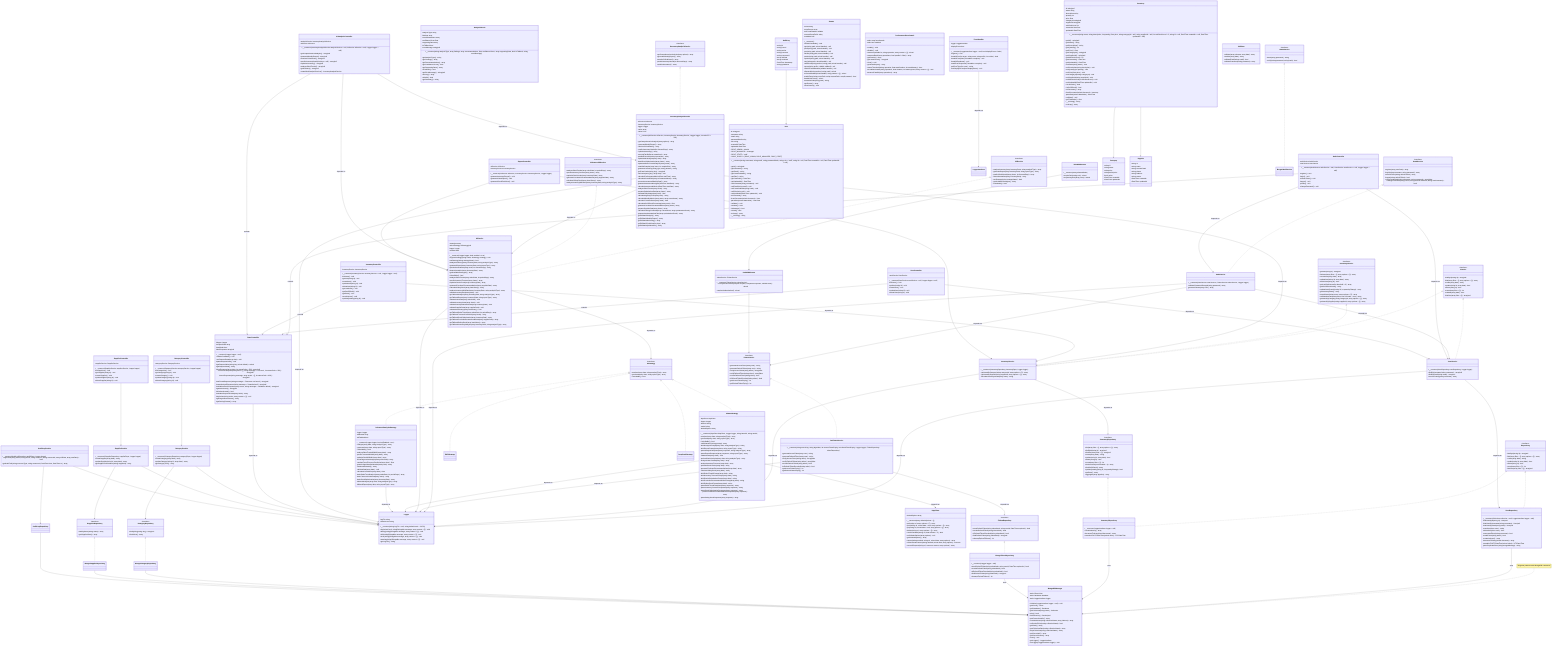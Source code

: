classDiagram
    note for MongoDBManager "Singleton pattern untuk MongoDB connection"
    
    %% ========== Interfaces / Abstractions ==========
    class IRepository {
        <<interface>>
        +findById(string id) array|null
        +find(array filter = [], array options = []) array
        +create(array data) string
        +update(string id, array data) bool
        +delete(string id) bool
        +count(array filter = []) int
        +findOne(array filter = []) array|null
    }

    class IInventoryRepository {
        <<interface>>
        +find(array filter = [], array options = []) array
        +findById(string id) array|null
        +findOne(array filter = []) array|null
        +create(array data) string
        +update(string id, array data) bool
        +delete(string id) bool
        +count(array filter = []) int
        +findLowStock(int threshold = 0) array
        +findOutOfStock() array
        +updateQuantity(string id, int quantityChange) bool
        +getStats() array
        +aggregate(array pipeline) array
    }

    class IService {
        <<interface>>
        +findById(string id) array|null
        +find(array filter = [], array options = []) array
        +create(array data) array
        +update(string id, array data) bool
        +delete(string id) bool
        +count(array filter = []) int
        +validate(array data) bool
        +findOne(array filter = []) array|null
    }

    class IAuthService {
        <<interface>>
        +register(array userData) array
        +login(string username, string password) array
        +refreshToken(string refreshToken) array
        +logout(string refreshToken) bool
        +verifyCredentials(string username, string password) array|false
        +changePassword(string userId, string currentPassword, string newPassword) bool
    }

    class ITokenService {
        <<interface>>
        +generateAccessToken(array user) string
        +generateRefreshToken(array user) string
        +verifyAccessToken(string token) array|false
        +verifyRefreshToken(string token) array|false
        +revokeRefreshToken(string token) bool
        +isRefreshTokenRevoked(string token) bool
        +getAccessTokenExpiry() int
        +getRefreshTokenExpiry() int
    }

    class ITokenRepository {
        <<interface>>
        +storeRefreshToken(string tokenHash, string userId, DateTime expiresAt) bool
        +revokeRefreshToken(string tokenHash) bool
        +isRefreshTokenRevoked(string tokenHash) bool
        +findRefreshToken(string tokenHash) array|null
        +cleanupExpiredTokens() int
    }

    class IInventoryService {
        <<interface>>
        +getItem(string id) array|null
        +listItems(array filter = [], array options = []) array
        +createItem(array data) array
        +updateItem(string id, array data) array
        +deleteItem(string id) bool
        +getLowStockItems(int threshold = 0) array
        +getOutOfStockItems() array
        +updateItemQuantity(string id, int quantityChange) array
        +getInventoryStats() array
        +searchItems(string query, array options = []) array
        +validateItemData(array data, bool isCreate = true) array
        +getItemsByCategory(string categoryId, array options = []) array
        +getItemsBySupplier(string supplierId, array options = []) array
    }

    class IAIService {
        <<interface>>
        +analyzeInventory(array inventoryData, string analysisType) array
        +generateReport(array inventoryData, string reportType) array
        +predictStockNeeds(array items, int forecastDays) array
        +detectAnomalies(array inventoryData) array
        +setStrategy(string strategyName) bool
        +getAvailableStrategies() array
        +isAvailable() bool
    }

    class IAdvancedAIService {
        <<interface>>
        +analyzeSalesTrends(array salesData, int periodDays) array
        +predictInventoryTurnover(array items) array
        +optimizeStockLevels(array inventoryData) array
        +generatePurchaseRecommendations(array supplierData) array
        +calculateSafetyStock(array itemHistory) array
        +analyzeInventoryWithStats(array inventoryData, string analysisType) array
    }

    class IInventoryAnalysisService {
        <<interface>>
        +getComprehensiveAnalysis(array options) array
        +generateWeeklyReport() array
        +monitorCriticalItems() array
        +predictInventoryNeeds(int forecastDays) array
        +optimizeInventory() array
    }

    class AIStrategy {
        <<interface>>
        +analyze(array data, string analysisType) array
        +generate(array data, string reportType) array
        +isAvailable() bool
    }

    %% ========== Concrete Implementations ==========
    class UserRepository {
        +__construct(Collection collection = null, LoggerInterface logger = null)
        +findUserById(string id) User|null
        +findUserByUsername(string username) User|null
        +findUserByEmail(string email) User|null
        +saveUser(User user) string
        +deleteUser(User user) bool
        +usernameExists(string username) bool
        +emailExists(string email) bool
        +createIndexes() array
        -documentToArray(mixed document) array
        -normalizeToUTCDateTime(mixed value) UTCDateTime
        -parseDuplicateError(string mongoMessage) string
    }

    class InventoryRepository {
        +__construct(LoggerInterface logger = null)
        +createIndexes() array
        -documentToArray(mixed document) array
        -normalizeToUTCDateTime(mixed value) UTCDateTime
    }

    class MongoTokenRepository {
        +__construct(Logger logger = null)
        +storeRefreshToken(string tokenHash, string userId, DateTime expiresAt) bool
        +revokeRefreshToken(string tokenHash) bool
        +isRefreshTokenRevoked(string tokenHash) bool
        +findRefreshToken(string tokenHash) array|null
        +cleanupExpiredTokens() int
    }

    class MongoDBManager {
        -static Client client
        -static Database database
        -static LoggerInterface logger
        +initialize(LoggerInterface logger = null) void
        +getClient() Client
        +getDatabase() Database
        +getCollection(string name) Collection
        +ping() bool
        +startSession() Session|null
        +getConnectionInfo() array
        +createIndexes(string collectionName, array indexes) array
        +collectionExists(string collectionName) bool
        +getStats() array
        +getCollectionStats(string collectionName) array
        +dropCollection(string collectionName) array
        +getServerInfo() array
        +getServerVersion() array
        +reset() void
        +getLogger() LoggerInterface
        +setLogger(LoggerInterface logger) void
    }

    class UserService {
        +__construct(UserRepository userRepository, Logger logger)
        +findByUsername(string username) array|null
        +findByEmail(string email) array|null
        -convertToArray(array userData) array
    }

    class InventoryService {
        +__construct(IInventoryRepository inventoryRepo, Logger logger)
        +getItemsByCategory(string categoryId, array options = []) array
        +getItemsBySupplier(string supplierId, array options = []) array
        -calculateInventoryHealth(array stats) string
    }

    class AuthService {
        +__construct(UserService userService, ITokenService tokenService, Logger logger)
        +validatePasswordStrength(string password) array
        -generateTokens(array user) array
    }

    class JwtTokenService {
        +__construct(string secretKey, string algorithm, int accessTokenExpiry, int refreshTokenExpiry, Logger logger, ITokenRepository tokenRepository)
        +generateAccessToken(array user) string
        +generateRefreshToken(array user) string
        +verifyAccessToken(string token) array|false
        +verifyRefreshToken(string token) array|false
        +revokeRefreshToken(string token) bool
        +isRefreshTokenRevoked(string token) bool
        +getAccessTokenExpiry() int
        +getRefreshTokenExpiry() int
    }

    class AIService {
        -strategies array
        -activeStrategy AIStrategy|null
        -logger Logger
        -enabled bool
        +__construct(Logger logger, bool enabled = true)
        +registerStrategy(string name, AIStrategy strategy) void
        +setStrategy(string strategyName) bool
        +analyzeInventory(array inventoryData, string analysisType) array
        +generateReport(array inventoryData, string reportType) array
        +predictStockNeeds(array items, int forecastDays) array
        +detectAnomalies(array inventoryData) array
        +getAvailableStrategies() array
        +isAvailable() bool
        +analyzeSalesTrends(array salesData, int periodDays) array
        +predictInventoryTurnover(array items) array
        +optimizeStockLevels(array inventoryData) array
        +generatePurchaseRecommendations(array supplierData) array
        +calculateSafetyStock(array itemHistory) array
        +analyzeInventoryWithStats(array inventoryData, string analysisType) array
        -validateInventoryData(array data) void
        -getFallbackAnalysis(array inventoryData, string analysisType) array
        -getFallbackReport(array inventoryData, string reportType) array
        -validateSalesData(array salesData) void
        -validateInventoryItems(array items) void
        -validateStockOptimizationData(array inventoryData) void
        -validateSupplierData(array supplierData) void
        -validateItemHistory(array itemHistory) void
        -getFallbackSalesTrends(array salesData, int periodDays) array
        -getFallbackTurnoverPrediction(array items) array
        -getFallbackStockOptimization(array inventoryData) array
        -getFallbackPurchaseRecommendations(array supplierData) array
        -getFallbackSafetyStock(array itemHistory) array
        -getFallbackInventoryAnalysis(array inventoryData, string analysisType) array
    }

    class OllamaStrategy {
        -httpClient HttpClient
        -logger Logger
        -baseUrl string
        -model string
        -defaultOptions array
        +__construct(HttpClient httpClient, Logger logger, string baseUrl, string model)
        +analyze(array data, string analysisType) array
        +generate(array data, string reportType) array
        +isAvailable() bool
        -callOllamaAPI(string prompt) array
        -buildAnalysisPrompt(array data, string analysisType) string
        -buildReportPrompt(array data, string reportType) string
        -parseAnalysisResponse(array response, string analysisType) array
        -parseReportResponse(array response, string reportType) array
        -validateData(array data) void
        -performBasicAnalysis(array data, string analysisType) array
        -analyzeSalesTrends(array data) array
        -analyzeInventoryTurnover(array data) array
        -optimizeStockLevels(array data) array
        -generatePurchaseRecommendations(array data) array
        -calculateSafetyStock(array data) array
        -buildSalesTrendsPrompt(array data) string
        -buildInventoryTurnoverPrompt(array data) string
        -buildStockOptimizationPrompt(array data) string
        -buildPurchaseRecommendationsPrompt(array data) string
        -buildSafetyStockPrompt(array data) string
        -parseSalesTrendsResponse(array response) array
        -parseInventoryTurnoverResponse(array response) array
        -parseStockOptimizationResponse(array response) array
        -parsePurchaseRecommendationsResponse(array response) array
        -parseSafetyStockResponse(array response) array
    }

    class AdvancedAnalysisStrategy {
        -logger Logger
        -mlModels array
        -mlEnabled bool
        +__construct(Logger logger, bool mlEnabled = true)
        +analyze(array data, string analysisType) array
        +generate(array data, string reportType) array
        +isAvailable() bool
        -analyzeSalesTrendsWithML(array data) array
        -predictTurnoverWithML(array data) array
        -optimizeStockWithML(array data) array
        -linearRegressionAnalysis(array salesData) array
        -randomForestTurnoverPrediction(array item) float
        -geneticAlgorithmOptimization(array item) array
        -initializeMLModels() array
        -validateData(array data) void
        -calculateConfidence(array data) float
        -basicSalesTrendAnalysis(array salesData, int periodDays) array
        -basicTurnoverPrediction(array items) array
        -basicStockOptimization(array inventoryData) array
        -fallbackAnalysis(array data, string analysisType) array
        -fallbackReport(array data, string reportType) array
    }

    class InventoryAnalysisService {
        -aiService AIService
        -inventoryService InventoryService
        -logger Logger
        -cache array
        -cacheTtl int
        +__construct(AIService aiService, InventoryService inventoryService, Logger logger, int cacheTtl = 300)
        +getComprehensiveAnalysis(array options) array
        +generateWeeklyReport() array
        +monitorCriticalItems() array
        +predictInventoryNeeds(int forecastDays) array
        +optimizeInventory() array
        -executeParallel(array operations) array
        -parallelExecution(array operations) array
        -optimizedAIAnalysis(array data) array
        -batchStockOptimization(array items) array
        -optimizedSalesTrendsAnalysis(array items) array
        -stratifiedSample(array items, int sampleSize) array
        -generateCacheKey(string type, array params) string
        -getFromCache(string key) array|null
        -setCache(string key, array data) void
        -calculatePerformanceMetrics(float startTime) array
        -calculateOverallRisk(array recommendations) string
        -processIncrementalWeeklyData() array
        -generateIncrementalInsights(DateTime startDate) array
        -calculateIncrementalMetrics(DateTime startDate) array
        -analyzeSalesTrends(array items) array
        -prepareOptimizationData(array items) array
        -estimateDailyUsage(array item) float
        -calculateUrgencyLevel(array item) string
        -calculateWeeklyMetrics(array stats, array recentItems) array
        -calculateTurnoverRatio(array stats) float
        -calculateOutOfStockPercentage(array stats) float
        -generatePurchaseRecommendations(array items) array
        -prepareSupplierData(array items) array
        -calculateSavingsPotential(array currentItems, array optimizationResult) array
        -generateImplementationPlan(array optimizationResult) array
        -getFallbackAnalysis() array
        -getFallbackWeeklyReport() array
        -getFallbackMonitoring() array
        -getFallbackPrediction(int days) array
        -getFallbackOptimization() array
    }

    class AnalysisResult {
        -analysisType string
        -findings array
        -recommendations array
        -confidenceScore float
        -supportingData array
        -isFallback bool
        -errorMessage string|null
        +__construct(string analysisType, array findings, array recommendations, float confidenceScore, array supportingData, bool isFallback, string errorMessage)
        +getAnalysisType() string
        +getFindings() array
        +getRecommendations() array
        +getConfidenceScore() float
        +getSupportingData() array
        +isFallback() bool
        +getErrorMessage() string|null
        +toArray() array
        +isValid() bool
        +getSummary() string
    }

    class BaseController {
        #logger Logger
        #requestData array
        #testMode bool
        #lastResponse array|null
        +__construct(Logger logger = null)
        +enableTestMode() void
        +setRequestData(array data) void
        #parseRequestData() void
        #getRequestValue(string key, mixed default) mixed
        #getRequestData() array
        #jsonResponse(array data, int statusCode = 200) array|null
        #successResponse(array data = [], string message = 'Success', int statusCode = 200) array|null
        #errorResponse(string message, array errors = [], int statusCode = 400) array|null
        #notFoundResponse(string message = 'Resource not found') array|null
        #unauthorizedResponse(string message = 'Unauthorized') array|null
        #validationErrorResponse(array errors, string message = 'Validation failed') array|null
        #getAuthUserId() string|null
        #isAuthenticated() bool
        #validateRequiredFields(array fields) array
        #logAction(string action, array context = []) void
        #getPaginationParams() array
        #getSortingParams() array
    }

    class AuthController {
        -authService AuthService
        -userService UserService
        +__construct(AuthService authService = null, UserService userService = null, Logger logger = null)
        +register() void
        +login() void
        +refreshToken() void
        +logout() void
        +profile() void
        +changePassword() void
    }

    class UserController {
        -userService UserService
        +__construct(UserService userService = null, Logger logger = null)
        +listUsers() void
        +getUser(string id) void
        +createUser() void
        +updateUser(string id) void
        +deleteUser(string id) void
    }

    class InventoryController {
        -inventoryService InventoryService
        +__construct(InventoryService inventoryService = null, Logger logger = null)
        +listItems() void
        +getItem(string id) void
        +createItem() void
        +updateItem(string id) void
        +deleteItem(string id) void
        +getLowStock() void
        +getOutOfStock() void
        +getStats() void
        +searchItems() void
        +updateQuantity(string id) void
    }

    class AIAnalysisController {
        -analysisService InventoryAnalysisService
        -aiService AIService
        +__construct(InventoryAnalysisService analysisService = null, AIService aiService = null, Logger logger = null)
        +getComprehensiveAnalysis() array|null
        +generateWeeklyReport() array|null
        +monitorCriticalItems() array|null
        +predictInventoryNeeds(int days = null) array|null
        +optimizeInventory() array|null
        +analyzeSalesTrends() array|null
        +getAIStatus() array|null
        -createMockAnalysisService() InventoryAnalysisService
    }

    class ErrorHandler {
        -logger LoggerInterface
        -displayErrors bool
        +__construct(LoggerInterface logger = null, bool displayErrors = false)
        +register() void
        +handleError(int errno, string errstr, string errfile, int errline) bool
        +handleException(Throwable exception) void
        +handleShutdown() void
        -sendErrorResponse(Throwable exception) void
        -getErrorType(int errno) string
        +setDisplayErrors(bool displayErrors) void
    }

    class Router {
        -routes array
        -routeGroups array
        -notFoundHandler callable
        -currentGroupPrefix string
        -testMode bool
        +__construct()
        +enableTestMode() void
        +get(string path, mixed handler) self
        +post(string path, mixed handler) self
        +put(string path, mixed handler) self
        +delete(string path, mixed handler) self
        +patch(string path, mixed handler) self
        +options(string path, mixed handler) self
        +any(string path, mixed handler) self
        +addRoute(string method, string path, mixed handler) self
        +group(string prefix, callable callback) self
        +setNotFoundHandler(callable handler) self
        +dispatch(string method, string path) mixed
        -executeHandler(mixed handler, array params = []) mixed
        -matchRoute(string routePath, string requestPath, array& params) bool
        -handleNotFound() mixed
        -normalizePath(string path) string
        +getRoutes() array
        +clearRoutes() void
    }

    class Logger {
        -logFile string
        -defaultLevel string
        +__construct(string logFile = null, string defaultLevel = 'INFO')
        +log(mixed level, string|Stringable message, array context = []) void
        +debug(string|Stringable message, array context = []) void
        +info(string|Stringable message, array context = []) void
        +error(string|Stringable message, array context = []) void
        +warning(string|Stringable message, array context = []) void
        +getLogFile() string
    }

    class HttpClient {
        -defaultOptions array
        +__construct(array defaultOptions = [])
        +get(string url, array options = []) array
        +post(string url, mixed data = null, array options = []) array
        +put(string url, mixed data = null, array options = []) array
        +delete(string url, array options = []) array
        +isUrlReachable(string url, float timeout = 5) bool
        +setDefaultOptions(array options) void
        +getDefaultOptions() array
        -request(string method, string url, mixed data, array options) array
        -createStreamContext(string method, mixed data, array options) resource
        -executeRequest(string url, resource context, array options) array
    }

    class PerformanceBenchmark {
        -static array benchmarks
        -static bool enabled
        +enable() void
        +disable() void
        +measure(callable fn, string operation, array context = []) mixed
        +measureBatch(array operations, bool parallel = false) array
        +getResults() array
        +getLatestResult() array|null
        +clear() void
        +generateReport() array
        +meetsThreshold(string operation, float maxDuration, int maxMemory) bool
        -recordBenchmark(string operation, float duration, int memoryUsed, array context = []) void
        -measureParallel(array operations) array
    }

    class User {
        -id string|null
        -username string
        -email string
        -passwordHash string
        -role string
        -createdAt DateTime
        -updatedAt DateTime
        +ROLE_ADMIN = 'admin'
        +ROLE_MANAGER = 'manager'
        +ROLE_STAFF = 'staff'
        +VALID_ROLES = [ROLE_ADMIN, ROLE_MANAGER, ROLE_STAFF]
        +__construct(string username, string email, string passwordHash, string role = 'staff', string id = null, DateTime createdAt = null, DateTime updatedAt = null)
        +getId() string|null
        +getUsername() string
        +getEmail() string
        +getPasswordHash() string
        +getRole() string
        +getCreatedAt() DateTime
        +getUpdatedAt() DateTime
        +setUsername(string username) void
        +setEmail(string email) void
        +setPasswordHash(string hash) void
        +setRole(string role) void
        +setUpdatedAt(DateTime updatedAt) void
        +toDocument() array
        +fromDocument(mixed document) User
        -parseDate(mixed dateValue) DateTime
        +validate() void
        +isAdmin() bool
        +isManager() bool
        +isStaff() bool
        +toArray() array
        +__toString() string
    }

    class Inventory {
        -id string|null
        -name string
        -description string
        -quantity int
        -price float
        -categoryId string|null
        -supplierId string|null
        -minStockLevel int
        -createdAt DateTime
        -updatedAt DateTime
        +__construct(string name, string description, int quantity, float price, string categoryId = null, string supplierId = null, int minStockLevel = 0, string id = null, DateTime createdAt = null, DateTime updatedAt = null)
        +getId() string|null
        +getName() string
        +getDescription() string
        +getQuantity() int
        +getPrice() float
        +getCategoryId() string|null
        +getSupplierId() string|null
        +getMinStockLevel() int
        +getCreatedAt() DateTime
        +getUpdatedAt() DateTime
        +setName(string name) void
        +setDescription(string description) void
        +setQuantity(int quantity) void
        +setPrice(float price) void
        +setCategoryId(string categoryId) void
        +setSupplierId(string supplierId) void
        +setMinStockLevel(int minStockLevel) void
        +setUpdatedAt(DateTime updatedAt) void
        +isLowStock() bool
        +isOutOfStock() bool
        +toDocument() array
        +fromDocument(mixed document) Inventory
        -parseDate(mixed dateValue) DateTime
        +validate() void
        +getTotalValue() float
        +__toString() string
        +toArray() array
    }

    %% ========== Relationships ==========
    IRepository <|.. UserRepository
    IRepository <|.. InventoryRepository
    IInventoryRepository <|.. InventoryRepository
    IService <|.. UserService
    IService <|.. InventoryService
    IAuthService <|.. AuthService
    IInventoryService <|.. InventoryService
    ITokenService <|.. JwtTokenService
    ITokenRepository <|.. MongoTokenRepository
    IAIService <|.. AIService
    IAdvancedAIService <|.. AIService
    IInventoryAnalysisService <|.. InventoryAnalysisService
    AIStrategy <|.. OllamaStrategy
    AIStrategy <|.. AdvancedAnalysisStrategy
    
    UserRepository --> MongoDBManager : uses
    InventoryRepository --> MongoDBManager : uses
    MongoTokenRepository --> MongoDBManager : uses
    
    UserService --> UserRepository : depends on
    UserService --> Logger : depends on
    
    InventoryService --> IInventoryRepository : depends on
    InventoryService --> Logger : depends on
    
    AuthService --> UserService : depends on
    AuthService --> ITokenService : depends on
    AuthService --> Logger : depends on
    
    JwtTokenService --> ITokenRepository : depends on
    JwtTokenService --> Logger : depends on
    
    AIService --> AIStrategy : depends on
    AIService --> Logger : depends on
    
    OllamaStrategy --> HttpClient : depends on
    OllamaStrategy --> Logger : depends on
    
    AdvancedAnalysisStrategy --> Logger : depends on
    
    InventoryAnalysisService --> AIService : depends on
    InventoryAnalysisService --> InventoryService : depends on
    InventoryAnalysisService --> Logger : depends on
    
    AuthController --> AuthService : depends on
    AuthController --> UserService : depends on
    AuthController --> BaseController : extends
    
    UserController --> UserService : depends on
    UserController --> BaseController : extends

    InventoryController --> InventoryService : depends on
    InventoryController --> BaseController : extends
    
    AIAnalysisController --> InventoryAnalysisService : depends on
    AIAnalysisController --> AIService : depends on
    AIAnalysisController --> BaseController : extends
    
    BaseController --> Logger : depends on
    
    ErrorHandler --> LoggerInterface : depends on

    %% ========== Planned Components (Belum Diimplementasi) ==========
    class ICategoryRepository {
        <<interface>>
        +findBySlug(string slug) array|null
        +findActive() array
    }

    class ISupplierRepository {
        <<interface>>
        +findByStatus(string status) array
        +getSupplierStats() array
    }

    class IHashService {
        <<interface>>
        +hash(string password) string
        +verify(string password, string hash) bool
    }

    class CategoryService {
        +__construct(ICategoryRepository categoryRepo, Logger logger)
        +createCategory(array data) array
        +updateCategory(string id, array data) array
        +getCategoryTree() array
    }

    class SupplierService {
        +__construct(ISupplierRepository supplierRepo, Logger logger)
        +createSupplier(array data) array
        +updateSupplier(string id, array data) array
        +getSupplierPerformance(string supplierId) array
    }

    class AuditLogService {
        +__construct(AuditLogRepository auditRepo, Logger logger)
        +logAction(string userId, string action, string resource, string resourceId, array oldData, array newData) bool
        +getAuditTrail(string resourceType, string resourceId, DateTime from, DateTime to) array
    }

    class CategoryController {
        -categoryService CategoryService
        +__construct(CategoryService categoryService, Logger logger)
        +listCategories() void
        +getCategory(string id) void
        +createCategory() void
        +updateCategory(string id) void
        +deleteCategory(string id) void
    }

    class SupplierController {
        -supplierService SupplierService
        +__construct(SupplierService supplierService, Logger logger)
        +listSuppliers() void
        +getSupplier(string id) void
        +createSupplier() void
        +updateSupplier(string id) void
        +deleteSupplier(string id) void
    }

    class ReportController {
        -aiService AIService
        -inventoryService InventoryService
        +__construct(AIService aiService, InventoryService inventoryService, Logger logger)
        +generateInventoryReport() void
        +generateSalesReport() void
        +generateStockPrediction() void
    }

    class AuthMiddleware {
        -tokenService ITokenService
        +__construct(ITokenService tokenService)
        +verifyAccessToken(Request request, Response response, callable next) mixed
        +requireAuthentication() mixed
    }
    
    class RoleMiddleware {
        +__construct(array allowedRoles)
        +requireRole(string role) mixed
        +requireAnyRole(array roles) mixed
    }
    
    class Validator {
        +validate(array schema, array data) array
        +sanitize(array data) array
        +validateEmail(string email) bool
        +validatePassword(string password) array
    }

    class Category {
        +string id
        +string name
        +string slug
        +string description
        +bool active
        +DateTime createdAt
        +DateTime updatedAt
    }

    class Supplier {
        +string id
        +string name
        +string contactEmail
        +string phone
        +string address
        +string status
        +DateTime createdAt
        +DateTime updatedAt
    }

    class AuditLog {
        +string id
        +string userId
        +string action
        +string resource
        +string resourceId
        +array oldData
        +array newData
        +DateTime timestamp
        +string ipAddress
    }

    %% ========== Future Relationships ==========
    ICategoryRepository <|.. MongoCategoryRepository
    ISupplierRepository <|.. MongoSupplierRepository
    IHashService <|.. BcryptHashService
    AIStrategy <|.. Phi3Strategy
    AIStrategy <|.. DeepSeekStrategy

    CategoryController --> CategoryService
    SupplierController --> SupplierService
    ReportController --> AIService
    ReportController --> InventoryService

    CategoryService --> ICategoryRepository
    SupplierService --> ISupplierRepository
    AuditLogService --> AuditLogRepository

    Inventory --> Category
    Inventory --> Supplier
    AuditLog --> User

    MongoCategoryRepository --> MongoDBManager
    MongoSupplierRepository --> MongoDBManager
    AuditLogRepository --> MongoDBManager

    CategoryService --> Logger
    SupplierService --> Logger
    AuditLogService --> Logger

    AuthMiddleware --> ITokenService
    RoleMiddleware --> AuthMiddleware